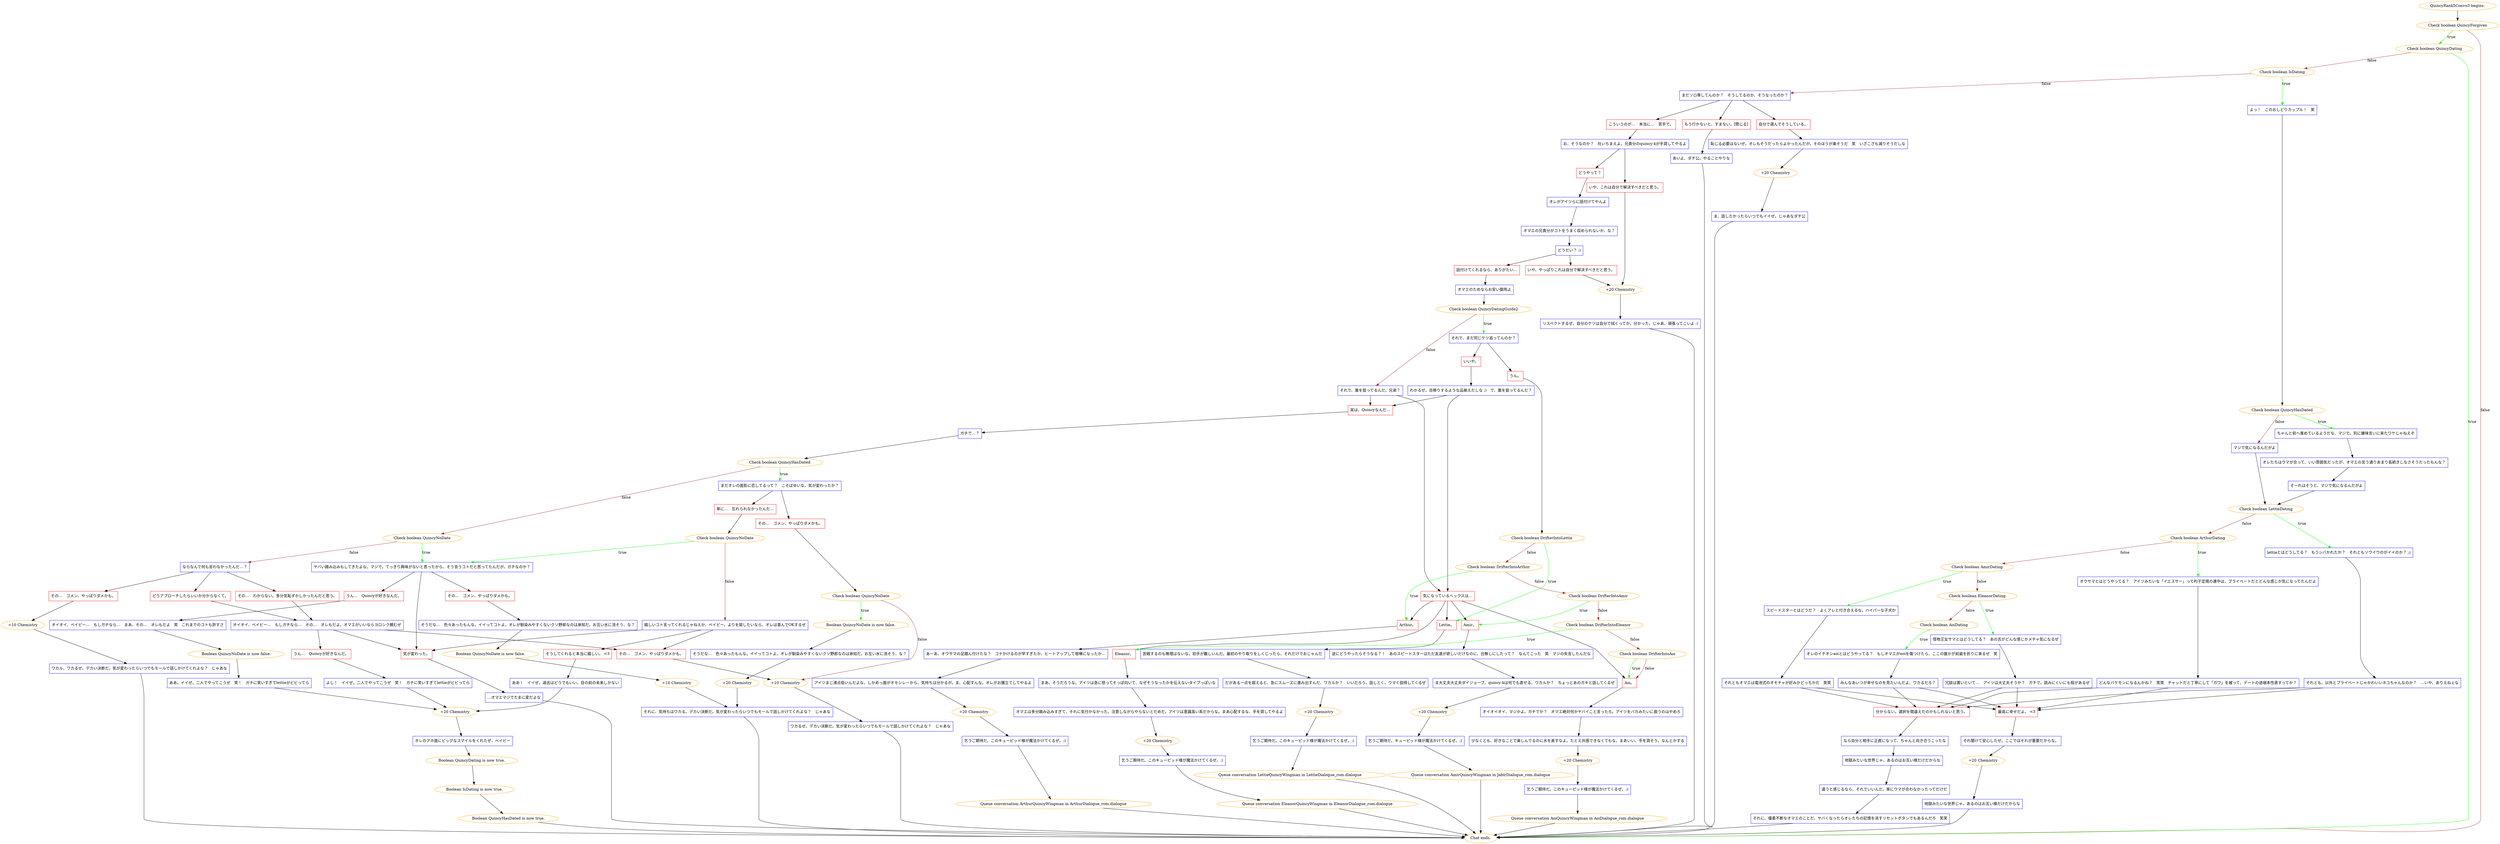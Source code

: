 digraph {
	"QuincyRank5Convo3 begins." [color=orange];
		"QuincyRank5Convo3 begins." -> j2951068974;
	j2951068974 [label="Check boolean QuincyForgiven",color=orange];
		j2951068974 -> j3209672370 [label=true,color=green];
		j2951068974 -> "Chat ends." [label=false,color=brown];
	j3209672370 [label="Check boolean QuincyDating",color=orange];
		j3209672370 -> "Chat ends." [label=true,color=green];
		j3209672370 -> j4264167688 [label=false,color=brown];
	"Chat ends." [color=orange];
	j4264167688 [label="Check boolean IsDating",color=orange];
		j4264167688 -> j2242954148 [label=true,color=green];
		j4264167688 -> j2686217223 [label=false,color=brown];
	j2242954148 [label="よっ！　このおしどりカップル！　笑",shape=box,color=blue];
		j2242954148 -> j112189153;
	j2686217223 [label="まだソロ専してんのか？　そうしてるのか、そうなったのか？",shape=box,color=blue];
		j2686217223 -> j611354422;
		j2686217223 -> j3663821803;
		j2686217223 -> j2294400683;
	j112189153 [label="Check boolean QuincyHasDated",color=orange];
		j112189153 -> j904666306 [label=true,color=green];
		j112189153 -> j4084564360 [label=false,color=brown];
	j611354422 [label="自分で選んでそうしている。",shape=box,color=red];
		j611354422 -> j510613722;
	j3663821803 [label="こういうのが…　本当に…　苦手で。",shape=box,color=red];
		j3663821803 -> j178091567;
	j2294400683 [label="もう行かないと、すまない。[閉じる]",shape=box,color=red];
		j2294400683 -> j3300380918;
	j904666306 [label="ちゃんと前へ進めているようだな、マジで。別に嫌味言いに来たワケじゃねえぞ",shape=box,color=blue];
		j904666306 -> j987514295;
	j4084564360 [label="マジで気になるんだがよ",shape=box,color=blue];
		j4084564360 -> j1775695868;
	j510613722 [label="恥じる必要はないぜ。オレもそうだったらよかったんだが。そのほうが楽そうだ　笑　いざこざも減りそうだしな",shape=box,color=blue];
		j510613722 -> j1747874845;
	j178091567 [label="お、そうなのか？　吐いちまえよ。兄貴分のquincy-kが手貸してやるよ",shape=box,color=blue];
		j178091567 -> j1269421895;
		j178091567 -> j1116879302;
	j3300380918 [label="あいよ、ダチ公。やることやりな",shape=box,color=blue];
		j3300380918 -> "Chat ends.";
	j987514295 [label="オレたちはウマが合って、いい雰囲気だったが、オマエの言う通りあまり長続きしなさそうだったもんな？",shape=box,color=blue];
		j987514295 -> j3363427295;
	j1775695868 [label="Check boolean LettieDating",color=orange];
		j1775695868 -> j1177772415 [label=true,color=green];
		j1775695868 -> j3168842779 [label=false,color=brown];
	j1747874845 [label="+20 Chemistry",color=orange];
		j1747874845 -> j884601879;
	j1269421895 [label="どうやって？",shape=box,color=red];
		j1269421895 -> j1286663008;
	j1116879302 [label="いや、これは自分で解決すべきだと思う。",shape=box,color=red];
		j1116879302 -> j728336054;
	j3363427295 [label="そーれはそうと、マジで気になるんだがよ",shape=box,color=blue];
		j3363427295 -> j1775695868;
	j1177772415 [label="lettieとはどうしてる？　もうシバかれたか？　それともソウイウのがイイのか？ ;)",shape=box,color=blue];
		j1177772415 -> j2692482052;
	j3168842779 [label="Check boolean ArthurDating",color=orange];
		j3168842779 -> j1143698771 [label=true,color=green];
		j3168842779 -> j3271929692 [label=false,color=brown];
	j884601879 [label="ま、話したかったらいつでもイイぜ。じゃあなダチ公",shape=box,color=blue];
		j884601879 -> "Chat ends.";
	j1286663008 [label="オレがアイツらに話付けてやんよ",shape=box,color=blue];
		j1286663008 -> j950974803;
	j728336054 [label="+20 Chemistry",color=orange];
		j728336054 -> j3864181652;
	j2692482052 [label="それとも、以外とプライベートじゃかわいいネコちゃんなのか？　…いや、ありえねぇな",shape=box,color=blue];
		j2692482052 -> j1221295139;
		j2692482052 -> j1838468692;
	j1143698771 [label="オウサマとはどうやってる？　アイツみたいな「イエスサー」って杓子定規の連中は、プライベートだとどんな感じか気になってたんだよ",shape=box,color=blue];
		j1143698771 -> j4063078267;
	j3271929692 [label="Check boolean AmirDating",color=orange];
		j3271929692 -> j2981396154 [label=true,color=green];
		j3271929692 -> j2641613073 [label=false,color=brown];
	j950974803 [label="オマエの兄貴分がコトをうまく収められないか、な？",shape=box,color=blue];
		j950974803 -> j3914997845;
	j3864181652 [label="リスペクトするぜ。自分のケツは自分で拭くってか。分かった。じゃあ、頑張ってこいよ :)",shape=box,color=blue];
		j3864181652 -> "Chat ends.";
	j1221295139 [label="最高に幸せだよ。 <3",shape=box,color=red];
		j1221295139 -> j2623552440;
	j1838468692 [label="分からない。選択を間違えたのかもしれないと思う。",shape=box,color=red];
		j1838468692 -> j2933992263;
	j4063078267 [label="どんなバケモンになるんかね？　笑笑　チャットだと丁寧にして「ガワ」を被って、デートの途端本性表すってか？",shape=box,color=blue];
		j4063078267 -> j1221295139;
		j4063078267 -> j1838468692;
	j2981396154 [label="スピードスターとはどうだ？　よくアレと付き合えるな。ハイパーな子犬か",shape=box,color=blue];
		j2981396154 -> j3903881536;
	j2641613073 [label="Check boolean EleanorDating",color=orange];
		j2641613073 -> j3197660190 [label=true,color=green];
		j2641613073 -> j2260982675 [label=false,color=brown];
	j3914997845 [label="どうだい？ ;)",shape=box,color=blue];
		j3914997845 -> j2011737109;
		j3914997845 -> j3072706242;
	j2623552440 [label="それ聞けて安心したぜ。ここではそれが重要だからな。",shape=box,color=blue];
		j2623552440 -> j2067191363;
	j2933992263 [label="なら自分と相手に正直になって、ちゃんと向き合うこったな",shape=box,color=blue];
		j2933992263 -> j3862474777;
	j3903881536 [label="それともオマエは電池式のオモチャが好みかどっちかだ　笑笑",shape=box,color=blue];
		j3903881536 -> j1221295139;
		j3903881536 -> j1838468692;
	j3197660190 [label="怪物王女サマとはどうしてる？　あの舌がどんな感じかメチャ気になるぜ",shape=box,color=blue];
		j3197660190 -> j1837290394;
	j2260982675 [label="Check boolean AoiDating",color=orange];
		j2260982675 -> j3206579071 [label=true,color=green];
	j2011737109 [label="話付けてくれるなら、ありがたい…",shape=box,color=red];
		j2011737109 -> j2226624591;
	j3072706242 [label="いや、やっぱりこれは自分で解決すべきだと思う。",shape=box,color=red];
		j3072706242 -> j728336054;
	j2067191363 [label="+20 Chemistry",color=orange];
		j2067191363 -> j3084722689;
	j3862474777 [label="地獄みたいな世界じゃ、あるのはお互い様だけだからな",shape=box,color=blue];
		j3862474777 -> j1996113477;
	j1837290394 [label="冗談は置いといて…　アイツは大丈夫そうか？　ガチで。読みにくいにも程があるぜ",shape=box,color=blue];
		j1837290394 -> j1221295139;
		j1837290394 -> j1838468692;
	j3206579071 [label="オレのイチオシaoiとはどうやってる？　もしオマエがaoiを傷つけたら、ここの誰かが前歯を折りに来るぜ　笑",shape=box,color=blue];
		j3206579071 -> j256015194;
	j2226624591 [label="オマエのためならお安い御用よ",shape=box,color=blue];
		j2226624591 -> j2238688054;
	j3084722689 [label="地獄みたいな世界じゃ、あるのはお互い様だけだからな",shape=box,color=blue];
		j3084722689 -> "Chat ends.";
	j1996113477 [label="違うと感じるなら、それでいいんだ。単にウマが合わなかったってだけだ",shape=box,color=blue];
		j1996113477 -> j576973999;
	j256015194 [label="みんなあいつが幸せなのを見たいんだよ、ワカるだろ？",shape=box,color=blue];
		j256015194 -> j1221295139;
		j256015194 -> j1838468692;
	j2238688054 [label="Check boolean QuincyDatingGuide2",color=orange];
		j2238688054 -> j808937637 [label=true,color=green];
		j2238688054 -> j2865798482 [label=false,color=brown];
	j576973999 [label="それに、優柔不断なオマエのことだ、ヤバくなったらオレたちの記憶を消すリセットボタンでもあるんだろ　笑笑",shape=box,color=blue];
		j576973999 -> "Chat ends.";
	j808937637 [label="それで、まだ同じケツ追ってんのか？",shape=box,color=blue];
		j808937637 -> j3152126046;
		j808937637 -> j3357799420;
	j2865798482 [label="それで、誰を狙ってるんだ、兄弟？",shape=box,color=blue];
		j2865798482 -> j1830382533;
		j2865798482 -> j1921874726;
	j3152126046 [label="いいや。",shape=box,color=red];
		j3152126046 -> j4128973951;
	j3357799420 [label="うん。",shape=box,color=red];
		j3357799420 -> j3198534615;
	j1830382533 [label="気になっているヘックスは…",shape=box,color=red];
		j1830382533 -> j1742111961;
		j1830382533 -> j1702964349;
		j1830382533 -> j3003431499;
		j1830382533 -> j671782007;
		j1830382533 -> j1779880615;
	j1921874726 [label="実は、Quincyなんだ…",shape=box,color=red];
		j1921874726 -> j2543715661;
	j4128973951 [label="わかるぜ。目移りするような品揃えだしな ;)　で、誰を狙ってるんだ？",shape=box,color=blue];
		j4128973951 -> j1830382533;
		j4128973951 -> j1921874726;
	j3198534615 [label="Check boolean DrifterIntoLettie",color=orange];
		j3198534615 -> j1742111961 [label=true,color=green];
		j3198534615 -> j1481036599 [label=false,color=brown];
	j1742111961 [label="Lettie。",shape=box,color=red];
		j1742111961 -> j4092302636;
	j1702964349 [label="Arthur。",shape=box,color=red];
		j1702964349 -> j3799733849;
	j3003431499 [label="Amir。",shape=box,color=red];
		j3003431499 -> j2182801924;
	j671782007 [label="Eleanor。",shape=box,color=red];
		j671782007 -> j1747314302;
	j1779880615 [label="Aoi。",shape=box,color=red];
		j1779880615 -> j3657497890;
	j2543715661 [label="ガチで…？",shape=box,color=blue];
		j2543715661 -> j2521049982;
	j1481036599 [label="Check boolean DrifterIntoArthur",color=orange];
		j1481036599 -> j1702964349 [label=true,color=green];
		j1481036599 -> j2762540437 [label=false,color=brown];
	j4092302636 [label="苦戦するのも無理はないな。初手が難しいんだ。最初のやり取りをしくじったら、それだけでおじゃんだ",shape=box,color=blue];
		j4092302636 -> j2736254450;
	j3799733849 [label="あーあ、オウサマの足踏ん付けたな？　コナかけるのが早すぎたか、ヒートアップして喧嘩になったか…",shape=box,color=blue];
		j3799733849 -> j1408641989;
	j2182801924 [label="逆にどうやったらそうなる？！　あのスピードスターはただ友達が欲しいだけなのに、台無しにしたって？　なんてこった　笑　マジの失言したんだな",shape=box,color=blue];
		j2182801924 -> j1912716617;
	j1747314302 [label="まあ、そうだろうな。アイツは急に怒ってそっぽ向いて、なぜそうなったかを伝えないタイプっぽいな",shape=box,color=blue];
		j1747314302 -> j2648787218;
	j3657497890 [label="オイオイオイ、マジかよ。ガチでか？　オマエ絶対何かヤバイこと言ったろ。アイツをバカみたいに扱うのはやめろ",shape=box,color=blue];
		j3657497890 -> j1089309516;
	j2521049982 [label="Check boolean QuincyHasDated",color=orange];
		j2521049982 -> j497309800 [label=true,color=green];
		j2521049982 -> j931455432 [label=false,color=brown];
	j2762540437 [label="Check boolean DrifterIntoAmir",color=orange];
		j2762540437 -> j3003431499 [label=true,color=green];
		j2762540437 -> j18030657 [label=false,color=brown];
	j2736254450 [label="だがある一点を超えると、急にスムーズに進み出すんだ、ワカルか？　いいだろう。話しとく。ウマく説得してくるぜ",shape=box,color=blue];
		j2736254450 -> j1643539890;
	j1408641989 [label="アイツまじ沸点低いんだよな。しかめっ面がオモシレーから、気持ちは分かるが。ま、心配すんな。オレがお膳立てしてやるよ",shape=box,color=blue];
		j1408641989 -> j3470390164;
	j1912716617 [label="ま大丈夫大丈夫ダイジョーブ。quincy-kは何でも直せる、ワカルか？　ちょっとあのガキと話してくるぜ",shape=box,color=blue];
		j1912716617 -> j170393134;
	j2648787218 [label="オマエは多分踏み込みすぎて、それに気付かなかった。注意しながらやらないとだめだ。アイツは意識高い系だからな。まあ心配するな、手を貸してやるよ",shape=box,color=blue];
		j2648787218 -> j55433253;
	j1089309516 [label="少なくとも、好きなことで楽しんでるのに水を差すなよ。たとえ共感できなくてもな。まあいい、手を貸そう。なんとかする",shape=box,color=blue];
		j1089309516 -> j1724221204;
	j497309800 [label="まだオレの面影に恋してるって？　こそばゆいな。気が変わったか？",shape=box,color=blue];
		j497309800 -> j3709855996;
		j497309800 -> j2424534743;
	j931455432 [label="Check boolean QuincyNoDate",color=orange];
		j931455432 -> j1931212145 [label=true,color=green];
		j931455432 -> j1962166699 [label=false,color=brown];
	j18030657 [label="Check boolean DrifterIntoEleanor",color=orange];
		j18030657 -> j671782007 [label=true,color=green];
		j18030657 -> j1008457125 [label=false,color=brown];
	j1643539890 [label="+20 Chemistry",color=orange];
		j1643539890 -> j2095178001;
	j3470390164 [label="+20 Chemistry",color=orange];
		j3470390164 -> j3553430749;
	j170393134 [label="+20 Chemistry",color=orange];
		j170393134 -> j2134696142;
	j55433253 [label="+20 Chemistry",color=orange];
		j55433253 -> j673817476;
	j1724221204 [label="+20 Chemistry",color=orange];
		j1724221204 -> j3084862169;
	j3709855996 [label="単に…　忘れられなかったんだ…",shape=box,color=red];
		j3709855996 -> j459811191;
	j2424534743 [label="その…　ゴメン、やっぱりダメかも。",shape=box,color=red];
		j2424534743 -> j1812051425;
	j1931212145 [label="ヤバい踏み込みもしてきたよな、マジで。てっきり興味がないと思ったから、そう言うコトだと思ってたんだが。ガチなのか？",shape=box,color=blue];
		j1931212145 -> j1197640681;
		j1931212145 -> j2523263120;
		j1931212145 -> j1664962936;
	j1962166699 [label="ならなんで何も言わなかったんだ…？",shape=box,color=blue];
		j1962166699 -> j2313749252;
		j1962166699 -> j2214907155;
		j1962166699 -> j3574770946;
	j1008457125 [label="Check boolean DrifterIntoAoi",color=orange];
		j1008457125 -> j1779880615 [label=true,color=green];
		j1008457125 -> j1779880615 [label=false,color=brown];
	j2095178001 [label="乞うご期待だ。このキューピッド様が魔法かけてくるぜ。;)",shape=box,color=blue];
		j2095178001 -> "Initiate conversation LettieQuincyWingman in LettieDialogue_rom.dialogue";
	j3553430749 [label="乞うご期待だ。このキューピッド様が魔法かけてくるぜ。;)",shape=box,color=blue];
		j3553430749 -> "Initiate conversation ArthurQuincyWingman in ArthurDialogue_rom.dialogue";
	j2134696142 [label="乞うご期待だ。キューピッド様が魔法かけてくるぜ。;)",shape=box,color=blue];
		j2134696142 -> "Initiate conversation AmirQuincyWingman in JabirDialogue_rom.dialogue";
	j673817476 [label="乞うご期待だ。このキューピッド様が魔法かけてくるぜ。;)",shape=box,color=blue];
		j673817476 -> "Initiate conversation EleanorQuincyWingman in EleanorDialogue_rom.dialogue";
	j3084862169 [label="乞うご期待だ。このキューピッド様が魔法かけてくるぜ。;)",shape=box,color=blue];
		j3084862169 -> "Initiate conversation AoiQuincyWingman in AoiDialogue_rom.dialogue";
	j459811191 [label="Check boolean QuincyNoDate",color=orange];
		j459811191 -> j1931212145 [label=true,color=green];
		j459811191 -> j25448376 [label=false,color=brown];
	j1812051425 [label="Check boolean QuincyNoDate",color=orange];
		j1812051425 -> j2771788890 [label=true,color=green];
		j1812051425 -> j114335875 [label=false,color=brown];
	j1197640681 [label="うん…　Quincyが好きなんだ。",shape=box,color=red];
		j1197640681 -> j1360311380;
	j2523263120 [label="その…　ゴメン、やっぱりダメかも。",shape=box,color=red];
		j2523263120 -> j2630810346;
	j1664962936 [label="気が変わった。",shape=box,color=red];
		j1664962936 -> j3109141782;
	j2313749252 [label="その…　わからない。多分気恥ずかしかったんだと思う。",shape=box,color=red];
		j2313749252 -> j1168752989;
	j2214907155 [label="どうアプローチしたらいいか分からなくて。",shape=box,color=red];
		j2214907155 -> j1168752989;
	j3574770946 [label="その…　ゴメン、やっぱりダメかも。",shape=box,color=red];
		j3574770946 -> j1937207621;
	"Initiate conversation LettieQuincyWingman in LettieDialogue_rom.dialogue" [label="Queue conversation LettieQuincyWingman in LettieDialogue_rom.dialogue",color=orange];
		"Initiate conversation LettieQuincyWingman in LettieDialogue_rom.dialogue" -> "Chat ends.";
	"Initiate conversation ArthurQuincyWingman in ArthurDialogue_rom.dialogue" [label="Queue conversation ArthurQuincyWingman in ArthurDialogue_rom.dialogue",color=orange];
		"Initiate conversation ArthurQuincyWingman in ArthurDialogue_rom.dialogue" -> "Chat ends.";
	"Initiate conversation AmirQuincyWingman in JabirDialogue_rom.dialogue" [label="Queue conversation AmirQuincyWingman in JabirDialogue_rom.dialogue",color=orange];
		"Initiate conversation AmirQuincyWingman in JabirDialogue_rom.dialogue" -> "Chat ends.";
	"Initiate conversation EleanorQuincyWingman in EleanorDialogue_rom.dialogue" [label="Queue conversation EleanorQuincyWingman in EleanorDialogue_rom.dialogue",color=orange];
		"Initiate conversation EleanorQuincyWingman in EleanorDialogue_rom.dialogue" -> "Chat ends.";
	"Initiate conversation AoiQuincyWingman in AoiDialogue_rom.dialogue" [label="Queue conversation AoiQuincyWingman in AoiDialogue_rom.dialogue",color=orange];
		"Initiate conversation AoiQuincyWingman in AoiDialogue_rom.dialogue" -> "Chat ends.";
	j25448376 [label="嬉しいコト言ってくれるじゃねえか、ベイビー。よりを戻したいなら、オレは喜んでOKするぜ",shape=box,color=blue];
		j25448376 -> j1173943031;
		j25448376 -> j3475189485;
		j25448376 -> j1664962936;
	j2771788890 [label="Boolean QuincyNoDate is now false.",color=orange];
		j2771788890 -> j3587976634;
	j114335875 [label="+10 Chemistry",color=orange];
		j114335875 -> j2889008822;
	j1360311380 [label="オイオイ、ベイビー…　もしガチなら…　まあ、その…　オレもだよ　笑　これまでのコトも許すさ",shape=box,color=blue];
		j1360311380 -> j2774718480;
	j2630810346 [label="そうだな…　色々あったもんな。イイってコトよ。オレが馴染みやすくないクソ野郎なのは承知だ。お互い水に流そう、な？",shape=box,color=blue];
		j2630810346 -> j2587325774;
	j3109141782 [label="…オマエマジでたまに変だよな",shape=box,color=blue];
		j3109141782 -> "Chat ends.";
	j1168752989 [label="オイオイ、ベイビー…　もしガチなら…　その…　オレもだよ。オマエがいいならヨロシク頼むぜ",shape=box,color=blue];
		j1168752989 -> j2531459463;
		j1168752989 -> j3475189485;
		j1168752989 -> j1664962936;
	j1937207621 [label="+10 Chemistry",color=orange];
		j1937207621 -> j676383697;
	j1173943031 [label="そうしてくれると本当に嬉しい。 <3",shape=box,color=red];
		j1173943031 -> j669585443;
	j3475189485 [label="その…　ゴメン、やっぱりダメかも。",shape=box,color=red];
		j3475189485 -> j114335875;
	j3587976634 [label="そうだな…　色々あったもんな。イイってコトよ。オレが馴染みやすくないクソ野郎なのは承知だ。お互い水に流そう、な？",shape=box,color=blue];
		j3587976634 -> j395189959;
	j2889008822 [label="ワカるぜ。デカい決断だ。気が変わったらいつでもモールで話しかけてくれよな？　じゃあな",shape=box,color=blue];
		j2889008822 -> "Chat ends.";
	j2774718480 [label="Boolean QuincyNoDate is now false.",color=orange];
		j2774718480 -> j2926138658;
	j2587325774 [label="Boolean QuincyNoDate is now false.",color=orange];
		j2587325774 -> j406749023;
	j2531459463 [label="うん…　Quincyが好きなんだ。",shape=box,color=red];
		j2531459463 -> j287417410;
	j676383697 [label="ワカル、ワカるぜ。デカい決断だ。気が変わったらいつでもモールで話しかけてくれよな？　じゃあな",shape=box,color=blue];
		j676383697 -> "Chat ends.";
	j669585443 [label="ああ！　イイぜ。過去はどうでもいい、目の前の未来しかない",shape=box,color=blue];
		j669585443 -> j4251552741;
	j395189959 [label="+20 Chemistry",color=orange];
		j395189959 -> j3255750354;
	j2926138658 [label="ああ。イイぜ。二人でやってこうぜ　笑！　ガチに笑いすぎてlettieがビビってら",shape=box,color=blue];
		j2926138658 -> j4251552741;
	j406749023 [label="+10 Chemistry",color=orange];
		j406749023 -> j3255750354;
	j287417410 [label="よし！　イイぜ。二人でやってこうぜ　笑！　ガチに笑いすぎてlettieがビビってら",shape=box,color=blue];
		j287417410 -> j4251552741;
	j4251552741 [label="+20 Chemistry",color=orange];
		j4251552741 -> j3380241922;
	j3255750354 [label="それに、気持ちはワカる。デカい決断だ。気が変わったらいつでもモールで話しかけてくれよな？　じゃあな",shape=box,color=blue];
		j3255750354 -> "Chat ends.";
	j3380241922 [label="オレのアホ面にビッグなスマイルをくれたぜ、ベイビー",shape=box,color=blue];
		j3380241922 -> j505928050;
	j505928050 [label="Boolean QuincyDating is now true.",color=orange];
		j505928050 -> j2476452017;
	j2476452017 [label="Boolean IsDating is now true.",color=orange];
		j2476452017 -> j2730872079;
	j2730872079 [label="Boolean QuincyHasDated is now true.",color=orange];
		j2730872079 -> "Chat ends.";
}